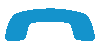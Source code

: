 beginfig(1);
% linecap := butt;
% linejoin := mitered;

%drawoptions (withcolor (0.078431,0.580392,0.800000));
drawoptions (withcolor (0.078000,0.576000,0.800000));

path p[], d[];

% handle
fill (17.863300,31.023399)..controls (17.324200,31.023399) and (16.902300,30.964800)..(16.417999,30.937500)..controls (15.789100,30.914101) and (15.191400,30.906300)..(14.546900,30.855499)..controls (10.375000,30.527300) and (6.234380,29.613300)..(5.265630,28.726601)..controls (3.261720,26.890600) and (2.867190,24.792999)..(2.457030,23.191401)..controls (1.523440,19.570299) and (2.187500,19.281300)..(6.031250,19.703100)..controls (9.273440,20.058599) and (8.890630,19.964800)..(9.437500,22.000000)..controls (9.691410,22.957001) and (9.796880,24.238300)..(10.628900,25.660200)..controls (11.074200,26.417999) and (15.148400,26.511700)..(17.863300,26.511700)..controls (17.941401,26.511700) and (18.042999,26.511700)..(18.121099,26.511700)..controls (20.835899,26.511700) and (24.914101,26.417999)..(25.355499,25.660200)..controls (26.191401,24.238300) and (26.292999,22.957001)..(26.546900,22.000000)..controls (27.093800,19.964800) and (26.800800,20.058599)..(30.039101,19.703100)..controls (33.882801,19.281300) and (34.460899,19.570299)..(33.527302,23.191401)..controls (33.117199,24.792999) and (32.808601,27.019501)..(30.718800,28.726601)..controls (29.585899,29.652300) and (24.652300,30.707001)..(20.078100,30.941401)..controls (19.324200,30.976601) and (18.566401,31.023399)..(17.863300,31.023399)--cycle;

% base
p[1] := (12.160200,23.742201)..controls (11.824200,23.742201) and (11.566400,23.417999)..(11.566400,23.062500)--(11.566400,19.191401)..controls (8.847660,15.183600) and (5.351560,10.250000)..(5.351560,9.574220)--(5.351560,7.613280)..controls (5.351560,6.183590) and (6.406250,4.976560)..(7.820310,4.976560)--(28.250000,4.976560)..controls (29.664101,4.976560) and (30.804701,6.183590)..(30.804701,7.613280)--(30.804701,9.316410)..controls (30.804701,9.996090) and (27.375000,14.890600)..(24.589800,18.937500)--(24.589800,23.062500)..controls (24.589800,23.417999) and (24.332001,23.742201)..(23.996099,23.742201)--(21.609400,23.742201)..controls (21.273399,23.742201) and (21.015600,23.417999)..(21.015600,23.062500)--(21.015600,21.660200)--(15.140600,21.660200)--(15.140600,23.062500)..controls (15.140600,23.417999) and (14.882800,23.742201)..(14.546900,23.742201)--cycle;

%drawoptions (withcolor (1.000000,1.000000,1.000000));

% dial 1
d[1] := (13.992200,17.488300)..controls (13.570300,17.488300) and (13.226600,17.144501)..(13.226600,16.722700)--(13.226600,16.035200)..controls (13.226600,15.609400) and (13.570300,15.265600)..(13.992200,15.265600)--(14.605500,15.265600)..controls (15.027300,15.265600) and (15.371100,15.609400)..(15.371100,16.035200)--(15.371100,16.722700)..controls (15.371100,17.144501) and (15.027300,17.488300)..(14.605500,17.488300)--cycle;

% dial 2
d[2] := (17.769501,17.488300)..controls (17.347700,17.488300) and (17.003901,17.144501)..(17.003901,16.722700)--(17.003901,16.035200)..controls (17.003901,15.609400) and (17.347700,15.265600)..(17.769501,15.265600)--(18.382799,15.265600)..controls (18.808599,15.265600) and (19.152300,15.609400)..(19.152300,16.035200)--(19.152300,16.722700)..controls (19.152300,17.144501) and (18.808599,17.488300)..(18.382799,17.488300)--cycle;

% dial 3
d[3] := (21.550800,17.488300)..controls (21.128901,17.488300) and (20.785200,17.144501)..(20.785200,16.722700)--(20.785200,16.035200)..controls (20.785200,15.609400) and (21.128901,15.265600)..(21.550800,15.265600)--(22.164101,15.265600)..controls (22.585899,15.265600) and (22.929701,15.609400)..(22.929701,16.035200)--(22.929701,16.722700)..controls (22.929701,17.144501) and (22.585899,17.488300)..(22.164101,17.488300)--cycle;

% dial 4
%d[4] := (14.015600,13.832000)..controls (13.593800,13.832000) and (13.250000,13.488300)..(13.250000,13.066400)--(13.250000,12.378900)..controls (13.250000,11.953100) and (13.593800,11.609400)..(14.015600,11.609400)--(14.628900,11.609400)..controls (15.054700,11.609400) and (15.394500,11.953100)..(15.394500,12.378900)--(15.394500,13.066400)..controls (15.394500,13.488300) and (15.054700,13.832000)..(14.628900,13.832000)--cycle;
d[4] := (14.628900,11.609400)..controls (15.054700,11.609400) and (15.394500,11.953100)..(15.394500,12.378900)--(15.394500,13.066400)..controls (15.394500,13.488300) and (15.054700,13.832000)..(14.628900,13.832000)--(14.015600,13.832000)..controls (13.593800,13.832000) and (13.250000,13.488300)..(13.250000,13.066400)--(13.250000,12.378900)..controls (13.250000,11.953100) and (13.593800,11.609400)..(14.015600,11.609400)--cycle;

% dial 5
%d[5] := (17.785200,13.832000)..controls (17.359400,13.832000) and (17.019501,13.488300)..(17.019501,13.066400)--(17.019501,12.378900)..controls (17.019501,11.953100) and (17.359400,11.609400)..(17.785200,11.609400)--(18.398399,11.609400)..controls (18.820299,11.609400) and (19.164101,11.953100)..(19.164101,12.378900)--(19.164101,13.066400)..controls (19.164101,13.488300) and (18.820299,13.832000)..(18.398399,13.832000)--cycle;
d[5] := (18.398399,11.609400)..controls (18.820299,11.609400) and (19.164101,11.953100)..(19.164101,12.378900)--(19.164101,13.066400)..controls (19.164101,13.488300) and (18.820299,13.832000)..(18.398399,13.832000)--(17.785200,13.832000)..controls (17.359400,13.832000) and (17.019501,13.488300)..(17.019501,13.066400)--(17.019501,12.378900)..controls (17.019501,11.953100) and (17.359400,11.609400)..(17.785200,11.609400)--cycle;

% dial 6
%d[6] := (21.550800,13.832000)..controls (21.128901,13.832000) and (20.785200,13.488300)..(20.785200,13.066400)--(20.785200,12.378900)..controls (20.785200,11.953100) and (21.128901,11.609400)..(21.550800,11.609400)--(22.164101,11.609400)..controls (22.585899,11.609400) and (22.929701,11.953100)..(22.929701,12.378900)--(22.929701,13.066400)..controls (22.929701,13.488300) and (22.585899,13.832000)..(22.164101,13.832000)--cycle;
d[6] := (22.164101,11.609400)..controls (22.585899,11.609400) and (22.929701,11.953100)..(22.929701,12.378900)--(22.929701,13.066400)..controls (22.929701,13.488300) and (22.585899,13.832000)..(22.164101,13.832000)--(21.550800,13.832000)..controls (21.128901,13.832000) and (20.785200,13.488300)..(20.785200,13.066400)--(20.785200,12.378900)..controls (20.785200,11.953100) and (21.128901,11.609400)..(21.550800,11.609400)--cycle;

% dial 7
%d[7] := (13.992200,10.175800)..controls (13.570300,10.175800) and (13.226600,9.832030)..(13.226600,9.410160)--(13.226600,8.722660)..controls (13.226600,8.296880) and (13.570300,7.953130)..(13.992200,7.953130)--(14.605500,7.953130)..controls (15.027300,7.953130) and (15.371100,8.296880)..(15.371100,8.722660)--(15.371100,9.410160)..controls (15.371100,9.832030) and (15.027300,10.175800)..(14.605500,10.175800)--cycle;
d[7] := (14.605500,7.953130)..controls (15.027300,7.953130) and (15.371100,8.296880)..(15.371100,8.722660)--(15.371100,9.410160)..controls (15.371100,9.832030) and (15.027300,10.175800)..(14.605500,10.175800)--(13.992200,10.175800)..controls (13.570300,10.175800) and (13.226600,9.832030)..(13.226600,9.410160)--(13.226600,8.722660)..controls (13.226600,8.296880) and (13.570300,7.953130)..(13.992200,7.953130)--cycle;

% dial 8
%d[8] := (17.769501,10.175800)..controls (17.347700,10.175800) and (17.003901,9.832030)..(17.003901,9.410160)--(17.003901,8.722660)..controls (17.003901,8.296880) and (17.347700,7.953130)..(17.769501,7.953130)--(18.382799,7.953130)..controls (18.808599,7.953130) and (19.152300,8.296880)..(19.152300,8.722660)--(19.152300,9.410160)..controls (19.152300,9.832030) and (18.808599,10.175800)..(18.382799,10.175800)--cycle;
d[8] := (18.382799,7.953130)..controls (18.808599,7.953130) and (19.152300,8.296880)..(19.152300,8.722660)--(19.152300,9.410160)..controls (19.152300,9.832030) and (18.808599,10.175800)..(18.382799,10.175800)--(17.769501,10.175800)..controls (17.347700,10.175800) and (17.003901,9.832030)..(17.003901,9.410160)--(17.003901,8.722660)..controls (17.003901,8.296880) and (17.347700,7.953130)..(17.769501,7.953130)--cycle;

% dial 9
%d[9] := (21.550800,10.175800)..controls (21.128901,10.175800) and (20.785200,9.832030)..(20.785200,9.410160)--(20.785200,8.722660)..controls (20.785200,8.296880) and (21.128901,7.953130)..(21.550800,7.953130)--(22.164101,7.953130)..controls (22.585899,7.953130) and (22.929701,8.296880)..(22.929701,8.722660)--(22.929701,9.410160)..controls (22.929701,9.832030) and (22.585899,10.175800)..(22.164101,10.175800)--cycle;
d[9] := (22.164101,7.953130)..controls (22.585899,7.953130) and (22.929701,8.296880)..(22.929701,8.722660)--(22.929701,9.410160)..controls (22.929701,9.832030) and (22.585899,10.175800)..(22.164101,10.175800)--(21.550800,10.175800)..controls (21.128901,10.175800) and (20.785200,9.832030)..(20.785200,9.410160)--(20.785200,8.722660)..controls (20.785200,8.296880) and (21.128901,7.953130)..(21.550800,7.953130)--cycle;

%fill p[1]--reverse d[1]--reverse d[2]--reverse d[3]--reverse d[6]--reverse d[5]--reverse d[4]--reverse d[7]--reverse d[8]--reverse d[9]--cycle;

% base with dials
%fill (12.160200,23.742201)..controls (11.824200,23.742201) and (11.566400,23.417999)..(11.566400,23.062500)--(11.566400,19.191401)--reverse d[1]--reverse d[2]--reverse d[3]--(11.566400,19.191401)..controls (8.847660,15.183600) and (5.351560,10.250000)..(5.351560,9.574220)--(5.351560,7.613280)..controls (5.351560,6.183590) and (6.406250,4.976560)..(7.820310,4.976560)--reverse d[9]--reverse d[8]--reverse d[7]--(7.820310,4.976560)--(28.250000,4.976560)..controls (29.664101,4.976560) and (30.804701,6.183590)..(30.804701,7.613280)--(30.804701,9.316410)--reverse d[6]--reverse d[5]--reverse d[4]--(30.804701,9.316410)..controls (30.804701,9.996090) and (27.375000,14.890600)..(24.589800,18.937500)--(24.589800,23.062500)..controls (24.589800,23.417999) and (24.332001,23.742201)..(23.996099,23.742201)--(21.609400,23.742201)..controls (21.273399,23.742201) and (21.015600,23.417999)..(21.015600,23.062500)--(21.015600,21.660200)--(15.140600,21.660200)--(15.140600,23.062500)..controls (15.140600,23.417999) and (14.882800,23.742201)..(14.546900,23.742201)--cycle;

nofill d[1];
nofill d[2];
nofill d[3];
nofill d[4];
nofill d[5];
nofill d[6];
nofill d[7];
nofill d[8];
nofill d[9];
eofill p[1];

endfig;
